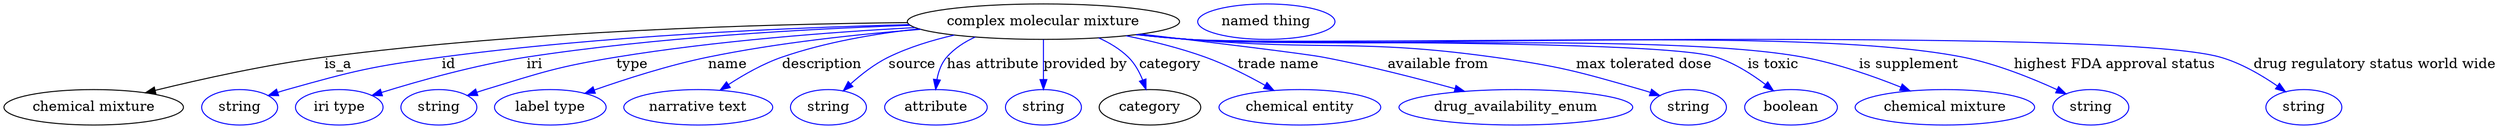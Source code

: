 digraph {
	graph [bb="0,0,2520,123"];
	node [label="\N"];
	"complex molecular mixture"	[height=0.5,
		label="complex molecular mixture",
		pos="1051,105",
		width=3.8274];
	"chemical mixture"	[height=0.5,
		pos="90.992,18",
		width=2.5276];
	"complex molecular mixture" -> "chemical mixture"	[label=is_a,
		lp="337.99,61.5",
		pos="e,143.31,32.792 913.39,104.05 766.75,102.54 528.07,95.628 323.99,69 265.52,61.37 199.92,46.735 153.27,35.262"];
	id	[color=blue,
		height=0.5,
		label=string,
		pos="237.99,18",
		width=1.0652];
	"complex molecular mixture" -> id	[color=blue,
		label=id,
		lp="448.99,61.5",
		pos="e,266.99,29.96 914.98,102.05 791.19,98.892 603.64,90.617 441.99,69 371.75,59.607 354.21,55.205 285.99,36 282.89,35.126 279.69,34.155 \
276.49,33.133",
		style=solid];
	iri	[color=blue,
		height=0.5,
		label="iri type",
		pos="338.99,18",
		width=1.2277];
	"complex molecular mixture" -> iri	[color=blue,
		label=iri,
		lp="535.99,61.5",
		pos="e,372,30.005 915.93,101.37 809.9,97.759 658.85,89.216 527.99,69 476.88,61.103 419.65,44.892 381.69,33.062",
		style=solid];
	type	[color=blue,
		height=0.5,
		label=string,
		pos="439.99,18",
		width=1.0652];
	"complex molecular mixture" -> type	[color=blue,
		label=type,
		lp="633.99,61.5",
		pos="e,468.92,29.979 920.52,99.107 834.22,94.485 718.82,85.656 617.99,69 558.75,59.214 544.41,53.566 486.99,36 484.23,35.155 481.39,34.243 \
478.54,33.294",
		style=solid];
	name	[color=blue,
		height=0.5,
		label="label type",
		pos="552.99,18",
		width=1.5707];
	"complex molecular mixture" -> name	[color=blue,
		label=name,
		lp="730.99,61.5",
		pos="e,587.9,32.314 926.11,97.264 861.43,92.236 781.44,83.614 710.99,69 671.97,60.906 628.92,46.934 597.63,35.813",
		style=solid];
	description	[color=blue,
		height=0.5,
		label="narrative text",
		pos="702.99,18",
		width=2.0943];
	"complex molecular mixture" -> description	[color=blue,
		label=description,
		lp="826.49,61.5",
		pos="e,724.64,35.46 924.17,97.895 879.56,92.985 829.68,84.295 785.99,69 767.28,62.448 748.2,51.33 733.06,41.24",
		style=solid];
	source	[color=blue,
		height=0.5,
		label=string,
		pos="834.99,18",
		width=1.0652];
	"complex molecular mixture" -> source	[color=blue,
		label=source,
		lp="917.99,61.5",
		pos="e,849.51,34.867 959.6,91.406 937.4,86.266 914.25,79.066 893.99,69 880.39,62.239 867.28,51.686 856.89,42.014",
		style=solid];
	"has attribute"	[color=blue,
		height=0.5,
		label=attribute,
		pos="942.99,18",
		width=1.4443];
	"complex molecular mixture" -> "has attribute"	[color=blue,
		label="has attribute",
		lp="999.99,61.5",
		pos="e,942.36,36.128 981.06,89.233 970.46,84.311 960.55,77.749 952.99,69 947.54,62.689 944.75,54.25 943.39,46.106",
		style=solid];
	"provided by"	[color=blue,
		height=0.5,
		label=string,
		pos="1051,18",
		width=1.0652];
	"complex molecular mixture" -> "provided by"	[color=blue,
		label="provided by",
		lp="1093.5,61.5",
		pos="e,1051,36.175 1051,86.799 1051,75.163 1051,59.548 1051,46.237",
		style=solid];
	category	[height=0.5,
		pos="1159,18",
		width=1.4263];
	"complex molecular mixture" -> category	[color=blue,
		label=category,
		lp="1179.5,61.5",
		pos="e,1155,36.207 1107.1,88.491 1117.9,83.574 1128.6,77.203 1137,69 1143.5,62.632 1148.3,53.979 1151.6,45.661",
		style=solid];
	"trade name"	[color=blue,
		height=0.5,
		label="chemical entity",
		pos="1310,18",
		width=2.2748];
	"complex molecular mixture" -> "trade name"	[color=blue,
		label="trade name",
		lp="1289,61.5",
		pos="e,1283.9,35.259 1134.8,90.711 1160.9,85.357 1189.5,78.217 1215,69 1235.7,61.49 1257.6,50.235 1275.1,40.304",
		style=solid];
	"available from"	[color=blue,
		height=0.5,
		label=drug_availability_enum,
		pos="1528,18",
		width=3.2858];
	"complex molecular mixture" -> "available from"	[color=blue,
		label="available from",
		lp="1450.5,61.5",
		pos="e,1476.1,34.318 1150,92.393 1224.2,83.581 1316,72.417 1334,69 1378.7,60.513 1428.4,47.644 1466.3,37.088",
		style=solid];
	"max tolerated dose"	[color=blue,
		height=0.5,
		label=string,
		pos="1703,18",
		width=1.0652];
	"complex molecular mixture" -> "max tolerated dose"	[color=blue,
		label="max tolerated dose",
		lp="1658,61.5",
		pos="e,1674,29.915 1146.7,92.052 1163.5,90.192 1180.7,88.42 1197,87 1334,75.04 1369.7,87.934 1506,69 1573.2,59.665 1589.8,54.69 1655,\
36 1658.1,35.111 1661.3,34.13 1664.5,33.101",
		style=solid];
	"is toxic"	[color=blue,
		height=0.5,
		label=boolean,
		pos="1806,18",
		width=1.2999];
	"complex molecular mixture" -> "is toxic"	[color=blue,
		label="is toxic",
		lp="1788,61.5",
		pos="e,1788.4,34.891 1145.5,91.844 1162.6,89.972 1180.3,88.249 1197,87 1256.2,82.563 1674.5,87.158 1731,69 1749,63.213 1766.7,51.739 \
1780.4,41.241",
		style=solid];
	"is supplement"	[color=blue,
		height=0.5,
		label="chemical mixture",
		pos="1962,18",
		width=2.5276];
	"complex molecular mixture" -> "is supplement"	[color=blue,
		label="is supplement",
		lp="1925.5,61.5",
		pos="e,1926.7,34.654 1145.1,91.822 1162.4,89.94 1180.2,88.219 1197,87 1334.7,77.007 1682.2,93.932 1818,69 1852.2,62.716 1889.3,49.695 \
1917.2,38.517",
		style=solid];
	"highest FDA approval status"	[color=blue,
		height=0.5,
		label=string,
		pos="2109,18",
		width=1.0652];
	"complex molecular mixture" -> "highest FDA approval status"	[color=blue,
		label="highest FDA approval status",
		lp="2133.5,61.5",
		pos="e,2083.6,31.886 1144.7,91.781 1162.1,89.891 1180.1,88.178 1197,87 1370.6,74.922 1809.3,102.96 1980,69 2013.2,62.392 2049,47.897 \
2074.4,36.207",
		style=solid];
	"drug regulatory status world wide"	[color=blue,
		height=0.5,
		label=string,
		pos="2325,18",
		width=1.0652];
	"complex molecular mixture" -> "drug regulatory status world wide"	[color=blue,
		label="drug regulatory status world wide",
		lp="2397,61.5",
		pos="e,2306.4,33.798 1144.3,91.744 1161.8,89.844 1179.9,88.138 1197,87 1312.6,79.288 2128.4,100.42 2240,69 2261,63.087 2282.1,50.676 \
2298.1,39.698",
		style=solid];
	"named thing_category"	[color=blue,
		height=0.5,
		label="named thing",
		pos="1276,105",
		width=1.9318];
}
